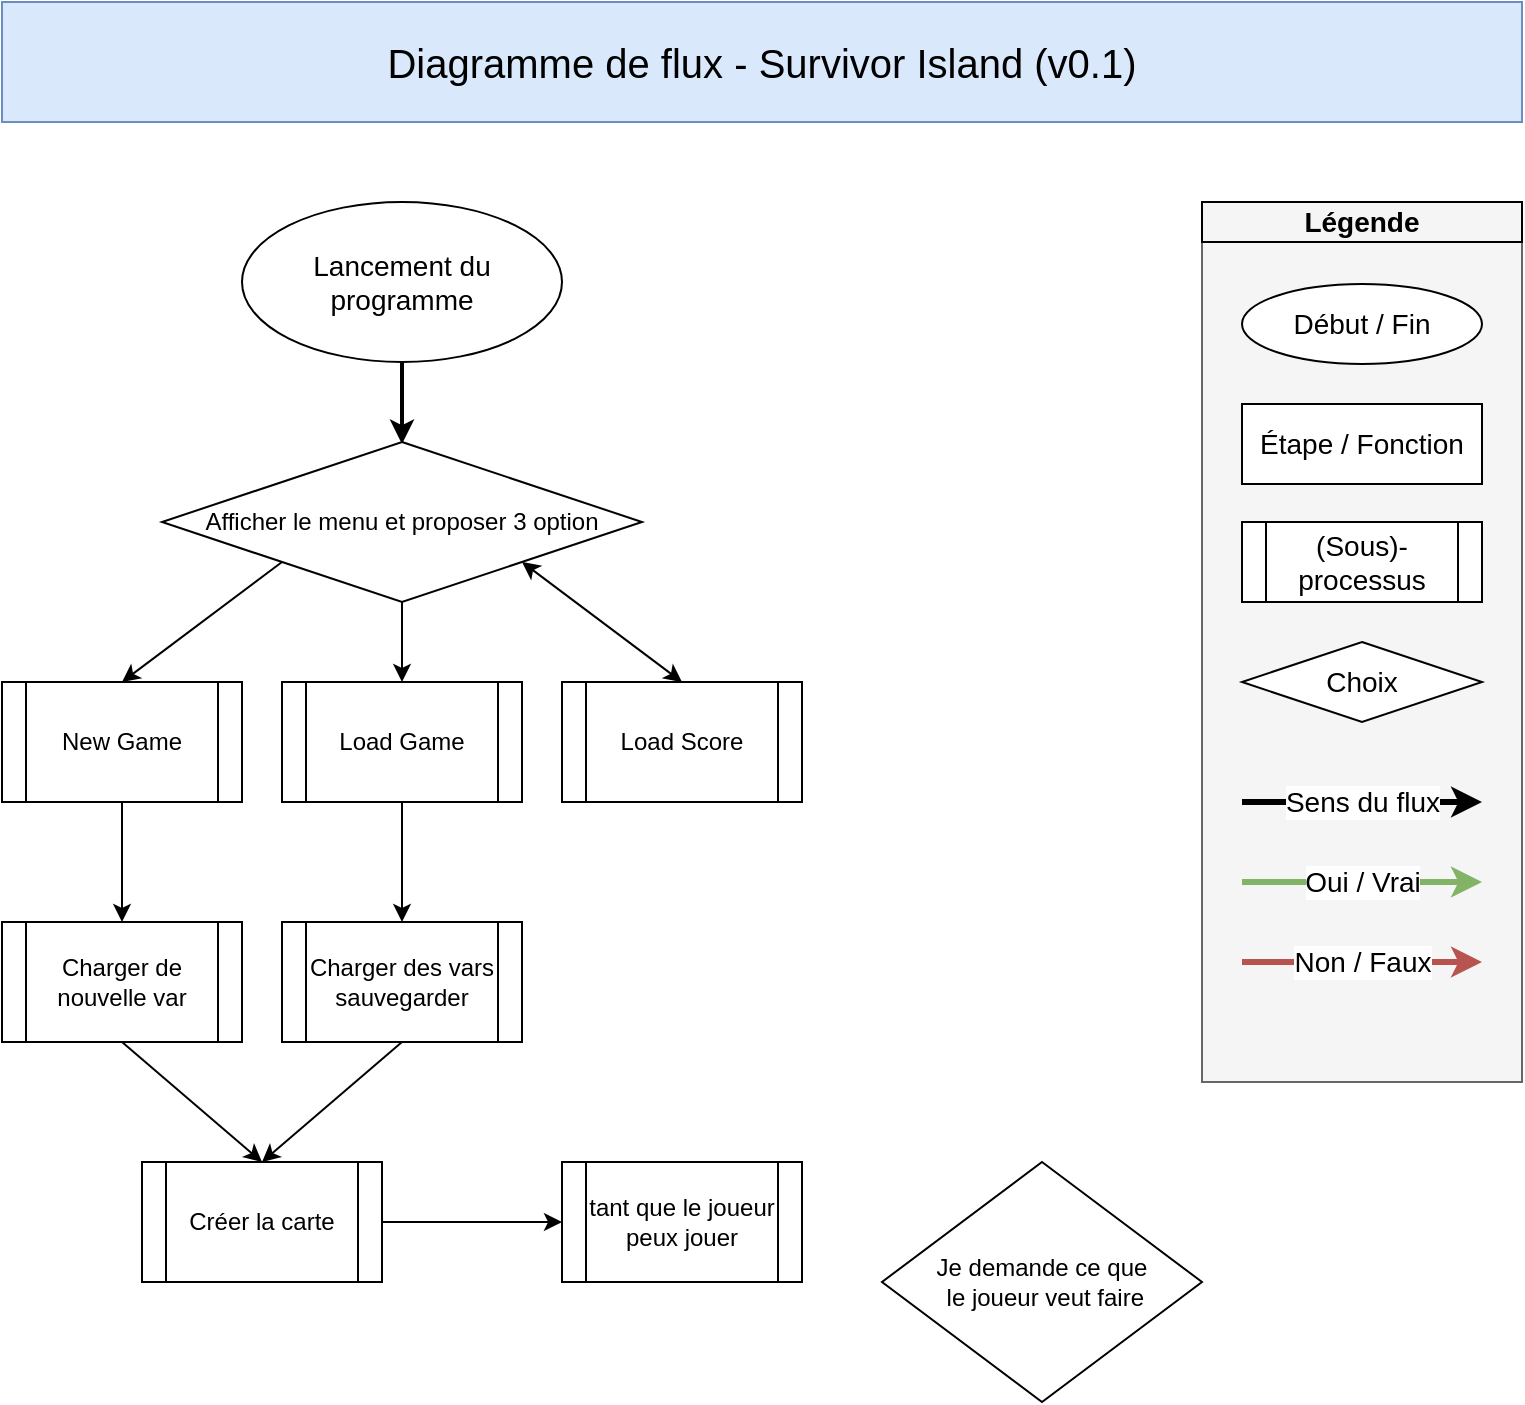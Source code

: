 <mxfile version="13.3.0" type="github" pages="2"><diagram id="AzEIsDcafKTdZ0FQHEe2" name="Main"><mxGraphModel dx="1038" dy="499" grid="1" gridSize="10" guides="1" tooltips="1" connect="1" arrows="1" fold="1" page="1" pageScale="1" pageWidth="827" pageHeight="1169" math="0" shadow="0"><root><mxCell id="0"/><mxCell id="1" parent="0"/><mxCell id="J1IrTUOo9NOY3ZXj8_wb-12" value="" style="rounded=0;whiteSpace=wrap;html=1;fontSize=14;fillColor=#f5f5f5;strokeColor=#666666;fontColor=#333333;" parent="1" vertex="1"><mxGeometry x="640" y="120" width="160" height="440" as="geometry"/></mxCell><mxCell id="J1IrTUOo9NOY3ZXj8_wb-1" value="Diagramme de flux - Survivor Island (v0.1)" style="text;html=1;strokeColor=#6c8ebf;fillColor=#dae8fc;align=center;verticalAlign=middle;whiteSpace=wrap;rounded=0;fontSize=20;" parent="1" vertex="1"><mxGeometry x="40" y="20" width="760" height="60" as="geometry"/></mxCell><mxCell id="J1IrTUOo9NOY3ZXj8_wb-2" value="Début / Fin" style="ellipse;whiteSpace=wrap;html=1;fontSize=14;" parent="1" vertex="1"><mxGeometry x="660" y="161" width="120" height="40" as="geometry"/></mxCell><mxCell id="J1IrTUOo9NOY3ZXj8_wb-3" value="Étape / Fonction" style="rounded=0;whiteSpace=wrap;html=1;fontSize=14;" parent="1" vertex="1"><mxGeometry x="660" y="221" width="120" height="40" as="geometry"/></mxCell><mxCell id="J1IrTUOo9NOY3ZXj8_wb-4" value="Choix" style="rhombus;whiteSpace=wrap;html=1;fontSize=14;" parent="1" vertex="1"><mxGeometry x="660" y="340" width="120" height="40" as="geometry"/></mxCell><mxCell id="J1IrTUOo9NOY3ZXj8_wb-6" value="Sens du flux" style="endArrow=classic;html=1;fontSize=14;strokeWidth=3;" parent="1" edge="1"><mxGeometry width="50" height="50" relative="1" as="geometry"><mxPoint x="660" y="420" as="sourcePoint"/><mxPoint x="780" y="420" as="targetPoint"/></mxGeometry></mxCell><mxCell id="J1IrTUOo9NOY3ZXj8_wb-7" value="&lt;div&gt;Oui / Vrai&lt;/div&gt;" style="endArrow=classic;html=1;fontSize=14;fillColor=#d5e8d4;strokeColor=#82b366;strokeWidth=3;" parent="1" edge="1"><mxGeometry width="50" height="50" relative="1" as="geometry"><mxPoint x="660" y="460" as="sourcePoint"/><mxPoint x="780" y="460" as="targetPoint"/></mxGeometry></mxCell><mxCell id="J1IrTUOo9NOY3ZXj8_wb-11" value="Non / Faux" style="endArrow=classic;html=1;fontSize=14;fillColor=#f8cecc;strokeColor=#b85450;strokeWidth=3;" parent="1" edge="1"><mxGeometry width="50" height="50" relative="1" as="geometry"><mxPoint x="660" y="500" as="sourcePoint"/><mxPoint x="780" y="500" as="targetPoint"/></mxGeometry></mxCell><mxCell id="J1IrTUOo9NOY3ZXj8_wb-13" value="Légende" style="text;html=1;strokeColor=#000000;fillColor=none;align=center;verticalAlign=middle;whiteSpace=wrap;rounded=0;fontSize=14;fontStyle=1" parent="1" vertex="1"><mxGeometry x="640" y="120" width="160" height="20" as="geometry"/></mxCell><mxCell id="J1IrTUOo9NOY3ZXj8_wb-15" value="Lancement du programme" style="ellipse;whiteSpace=wrap;html=1;fontSize=14;" parent="1" vertex="1"><mxGeometry x="160" y="120" width="160" height="80" as="geometry"/></mxCell><mxCell id="J1IrTUOo9NOY3ZXj8_wb-19" value="" style="endArrow=classic;html=1;fontSize=14;strokeWidth=2;exitX=0.5;exitY=1;exitDx=0;exitDy=0;entryX=0.5;entryY=0;entryDx=0;entryDy=0;" parent="1" source="J1IrTUOo9NOY3ZXj8_wb-15" edge="1"><mxGeometry width="50" height="50" relative="1" as="geometry"><mxPoint x="390" y="180.5" as="sourcePoint"/><mxPoint x="240" y="241" as="targetPoint"/></mxGeometry></mxCell><mxCell id="i5pnl8YPn5c8DjLy_5TZ-1" value="(Sous)-processus" style="shape=process;whiteSpace=wrap;html=1;backgroundOutline=1;fontSize=14;" parent="1" vertex="1"><mxGeometry x="660" y="280" width="120" height="40" as="geometry"/></mxCell><mxCell id="OEOKQI-eKIe9LrGtlkYa-2" value="Afficher le menu et proposer 3 option" style="rhombus;whiteSpace=wrap;html=1;" vertex="1" parent="1"><mxGeometry x="120" y="240" width="240" height="80" as="geometry"/></mxCell><mxCell id="OEOKQI-eKIe9LrGtlkYa-3" value="New Game" style="shape=process;whiteSpace=wrap;html=1;backgroundOutline=1;" vertex="1" parent="1"><mxGeometry x="40" y="360" width="120" height="60" as="geometry"/></mxCell><mxCell id="OEOKQI-eKIe9LrGtlkYa-4" value="Load Score" style="shape=process;whiteSpace=wrap;html=1;backgroundOutline=1;" vertex="1" parent="1"><mxGeometry x="320" y="360" width="120" height="60" as="geometry"/></mxCell><mxCell id="OEOKQI-eKIe9LrGtlkYa-5" value="Load Game" style="shape=process;whiteSpace=wrap;html=1;backgroundOutline=1;" vertex="1" parent="1"><mxGeometry x="180" y="360" width="120" height="60" as="geometry"/></mxCell><mxCell id="OEOKQI-eKIe9LrGtlkYa-6" value="" style="endArrow=classic;html=1;exitX=0.5;exitY=1;exitDx=0;exitDy=0;entryX=0.5;entryY=0;entryDx=0;entryDy=0;" edge="1" parent="1" source="OEOKQI-eKIe9LrGtlkYa-2" target="OEOKQI-eKIe9LrGtlkYa-5"><mxGeometry width="50" height="50" relative="1" as="geometry"><mxPoint x="390" y="380" as="sourcePoint"/><mxPoint x="440" y="330" as="targetPoint"/></mxGeometry></mxCell><mxCell id="OEOKQI-eKIe9LrGtlkYa-7" value="" style="endArrow=classic;html=1;entryX=0.5;entryY=0;entryDx=0;entryDy=0;exitX=0;exitY=1;exitDx=0;exitDy=0;" edge="1" parent="1" source="OEOKQI-eKIe9LrGtlkYa-2" target="OEOKQI-eKIe9LrGtlkYa-3"><mxGeometry width="50" height="50" relative="1" as="geometry"><mxPoint x="390" y="380" as="sourcePoint"/><mxPoint x="440" y="330" as="targetPoint"/></mxGeometry></mxCell><mxCell id="OEOKQI-eKIe9LrGtlkYa-8" value="" style="endArrow=classic;startArrow=classic;html=1;entryX=1;entryY=1;entryDx=0;entryDy=0;exitX=0.5;exitY=0;exitDx=0;exitDy=0;" edge="1" parent="1" source="OEOKQI-eKIe9LrGtlkYa-4" target="OEOKQI-eKIe9LrGtlkYa-2"><mxGeometry width="50" height="50" relative="1" as="geometry"><mxPoint x="390" y="380" as="sourcePoint"/><mxPoint x="440" y="330" as="targetPoint"/></mxGeometry></mxCell><mxCell id="OEOKQI-eKIe9LrGtlkYa-9" value="Charger de nouvelle var" style="shape=process;whiteSpace=wrap;html=1;backgroundOutline=1;" vertex="1" parent="1"><mxGeometry x="40" y="480" width="120" height="60" as="geometry"/></mxCell><mxCell id="OEOKQI-eKIe9LrGtlkYa-10" value="Charger des vars sauvegarder" style="shape=process;whiteSpace=wrap;html=1;backgroundOutline=1;" vertex="1" parent="1"><mxGeometry x="180" y="480" width="120" height="60" as="geometry"/></mxCell><mxCell id="OEOKQI-eKIe9LrGtlkYa-11" value="" style="endArrow=classic;html=1;exitX=0.5;exitY=1;exitDx=0;exitDy=0;entryX=0.5;entryY=0;entryDx=0;entryDy=0;" edge="1" parent="1" source="OEOKQI-eKIe9LrGtlkYa-5" target="OEOKQI-eKIe9LrGtlkYa-10"><mxGeometry width="50" height="50" relative="1" as="geometry"><mxPoint x="390" y="580" as="sourcePoint"/><mxPoint x="440" y="530" as="targetPoint"/></mxGeometry></mxCell><mxCell id="OEOKQI-eKIe9LrGtlkYa-12" value="" style="endArrow=classic;html=1;exitX=0.5;exitY=1;exitDx=0;exitDy=0;entryX=0.5;entryY=0;entryDx=0;entryDy=0;" edge="1" parent="1" source="OEOKQI-eKIe9LrGtlkYa-3" target="OEOKQI-eKIe9LrGtlkYa-9"><mxGeometry width="50" height="50" relative="1" as="geometry"><mxPoint x="250" y="430" as="sourcePoint"/><mxPoint x="250" y="490" as="targetPoint"/></mxGeometry></mxCell><mxCell id="OEOKQI-eKIe9LrGtlkYa-13" value="Créer la carte" style="shape=process;whiteSpace=wrap;html=1;backgroundOutline=1;" vertex="1" parent="1"><mxGeometry x="110" y="600" width="120" height="60" as="geometry"/></mxCell><mxCell id="OEOKQI-eKIe9LrGtlkYa-15" value="" style="endArrow=classic;html=1;entryX=0.5;entryY=0;entryDx=0;entryDy=0;exitX=0.5;exitY=1;exitDx=0;exitDy=0;" edge="1" parent="1" source="OEOKQI-eKIe9LrGtlkYa-10" target="OEOKQI-eKIe9LrGtlkYa-13"><mxGeometry width="50" height="50" relative="1" as="geometry"><mxPoint x="390" y="680" as="sourcePoint"/><mxPoint x="440" y="630" as="targetPoint"/></mxGeometry></mxCell><mxCell id="OEOKQI-eKIe9LrGtlkYa-16" value="" style="endArrow=classic;html=1;entryX=0.5;entryY=0;entryDx=0;entryDy=0;exitX=0.5;exitY=1;exitDx=0;exitDy=0;" edge="1" parent="1" source="OEOKQI-eKIe9LrGtlkYa-9" target="OEOKQI-eKIe9LrGtlkYa-13"><mxGeometry width="50" height="50" relative="1" as="geometry"><mxPoint x="250" y="550" as="sourcePoint"/><mxPoint x="180" y="610" as="targetPoint"/></mxGeometry></mxCell><mxCell id="OEOKQI-eKIe9LrGtlkYa-17" value="tant que le joueur peux jouer" style="shape=process;whiteSpace=wrap;html=1;backgroundOutline=1;" vertex="1" parent="1"><mxGeometry x="320" y="600" width="120" height="60" as="geometry"/></mxCell><mxCell id="OEOKQI-eKIe9LrGtlkYa-18" value="" style="endArrow=classic;html=1;exitX=1;exitY=0.5;exitDx=0;exitDy=0;entryX=0;entryY=0.5;entryDx=0;entryDy=0;" edge="1" parent="1" source="OEOKQI-eKIe9LrGtlkYa-13" target="OEOKQI-eKIe9LrGtlkYa-17"><mxGeometry width="50" height="50" relative="1" as="geometry"><mxPoint x="390" y="780" as="sourcePoint"/><mxPoint x="440" y="730" as="targetPoint"/></mxGeometry></mxCell><mxCell id="OEOKQI-eKIe9LrGtlkYa-20" value="Je demande ce que&lt;br&gt;&amp;nbsp;le joueur veut faire" style="rhombus;whiteSpace=wrap;html=1;" vertex="1" parent="1"><mxGeometry x="480" y="600" width="160" height="120" as="geometry"/></mxCell></root></mxGraphModel></diagram><diagram name="DataInitialization" id="Hzd9iCR9h2EO_1jAb71H"><mxGraphModel dx="1038" dy="607" grid="1" gridSize="10" guides="1" tooltips="1" connect="1" arrows="1" fold="1" page="1" pageScale="1" pageWidth="827" pageHeight="1169" math="0" shadow="0"><root><mxCell id="fu7kZ0SEieJU177dOTh--0"/><mxCell id="fu7kZ0SEieJU177dOTh--1" parent="fu7kZ0SEieJU177dOTh--0"/><mxCell id="fu7kZ0SEieJU177dOTh--2" value="" style="rounded=0;whiteSpace=wrap;html=1;fontSize=14;fillColor=#f5f5f5;strokeColor=#666666;fontColor=#333333;" vertex="1" parent="fu7kZ0SEieJU177dOTh--1"><mxGeometry x="640" y="120" width="160" height="440" as="geometry"/></mxCell><mxCell id="fu7kZ0SEieJU177dOTh--3" value="Diagramme de flux - Le petit train robot&lt;br&gt;Initialisation des données" style="text;html=1;strokeColor=#6c8ebf;fillColor=#dae8fc;align=center;verticalAlign=middle;whiteSpace=wrap;rounded=0;fontSize=20;" vertex="1" parent="fu7kZ0SEieJU177dOTh--1"><mxGeometry x="40" y="20" width="760" height="60" as="geometry"/></mxCell><mxCell id="fu7kZ0SEieJU177dOTh--4" value="Début / Fin" style="ellipse;whiteSpace=wrap;html=1;fontSize=14;" vertex="1" parent="fu7kZ0SEieJU177dOTh--1"><mxGeometry x="660" y="161" width="120" height="40" as="geometry"/></mxCell><mxCell id="fu7kZ0SEieJU177dOTh--5" value="Étape / Fonction" style="rounded=0;whiteSpace=wrap;html=1;fontSize=14;" vertex="1" parent="fu7kZ0SEieJU177dOTh--1"><mxGeometry x="660" y="221" width="120" height="40" as="geometry"/></mxCell><mxCell id="fu7kZ0SEieJU177dOTh--6" value="Choix" style="rhombus;whiteSpace=wrap;html=1;fontSize=14;" vertex="1" parent="fu7kZ0SEieJU177dOTh--1"><mxGeometry x="660" y="340" width="120" height="40" as="geometry"/></mxCell><mxCell id="fu7kZ0SEieJU177dOTh--7" value="Sens du flux" style="endArrow=classic;html=1;fontSize=14;strokeWidth=3;" edge="1" parent="fu7kZ0SEieJU177dOTh--1"><mxGeometry width="50" height="50" relative="1" as="geometry"><mxPoint x="660" y="420" as="sourcePoint"/><mxPoint x="780" y="420" as="targetPoint"/></mxGeometry></mxCell><mxCell id="fu7kZ0SEieJU177dOTh--8" value="&lt;div&gt;Oui / Vrai&lt;/div&gt;" style="endArrow=classic;html=1;fontSize=14;fillColor=#d5e8d4;strokeColor=#82b366;strokeWidth=3;" edge="1" parent="fu7kZ0SEieJU177dOTh--1"><mxGeometry width="50" height="50" relative="1" as="geometry"><mxPoint x="660" y="460" as="sourcePoint"/><mxPoint x="780" y="460" as="targetPoint"/></mxGeometry></mxCell><mxCell id="fu7kZ0SEieJU177dOTh--9" value="Non / Faux" style="endArrow=classic;html=1;fontSize=14;fillColor=#f8cecc;strokeColor=#b85450;strokeWidth=3;" edge="1" parent="fu7kZ0SEieJU177dOTh--1"><mxGeometry width="50" height="50" relative="1" as="geometry"><mxPoint x="660" y="500" as="sourcePoint"/><mxPoint x="780" y="500" as="targetPoint"/></mxGeometry></mxCell><mxCell id="fu7kZ0SEieJU177dOTh--10" value="Légende" style="text;html=1;strokeColor=#000000;fillColor=none;align=center;verticalAlign=middle;whiteSpace=wrap;rounded=0;fontSize=14;fontStyle=1" vertex="1" parent="fu7kZ0SEieJU177dOTh--1"><mxGeometry x="640" y="120" width="160" height="20" as="geometry"/></mxCell><mxCell id="fu7kZ0SEieJU177dOTh--11" value="Entrée dans&lt;br&gt;le processus" style="ellipse;whiteSpace=wrap;html=1;fontSize=14;" vertex="1" parent="fu7kZ0SEieJU177dOTh--1"><mxGeometry x="40" y="120" width="160" height="80" as="geometry"/></mxCell><mxCell id="fu7kZ0SEieJU177dOTh--12" value="Demander la longueur&lt;br&gt;de la voie ferrée&lt;br&gt;&lt;b&gt;RailroadLength&lt;/b&gt;" style="rounded=0;whiteSpace=wrap;html=1;fontSize=14;" vertex="1" parent="fu7kZ0SEieJU177dOTh--1"><mxGeometry x="40" y="241" width="160" height="79" as="geometry"/></mxCell><mxCell id="fu7kZ0SEieJU177dOTh--13" style="edgeStyle=orthogonalEdgeStyle;rounded=0;orthogonalLoop=1;jettySize=auto;html=1;exitX=0.5;exitY=1;exitDx=0;exitDy=0;entryX=0.5;entryY=0;entryDx=0;entryDy=0;strokeWidth=2;fontSize=14;" edge="1" parent="fu7kZ0SEieJU177dOTh--1" target="fu7kZ0SEieJU177dOTh--31" source="fu7kZ0SEieJU177dOTh--30"><mxGeometry relative="1" as="geometry"><mxPoint x="120" y="559" as="sourcePoint"/><mxPoint x="120" y="600" as="targetPoint"/></mxGeometry></mxCell><mxCell id="fu7kZ0SEieJU177dOTh--14" value="" style="endArrow=classic;html=1;fontSize=14;strokeWidth=2;exitX=0.5;exitY=1;exitDx=0;exitDy=0;entryX=0.5;entryY=0;entryDx=0;entryDy=0;" edge="1" parent="fu7kZ0SEieJU177dOTh--1" source="fu7kZ0SEieJU177dOTh--11" target="fu7kZ0SEieJU177dOTh--12"><mxGeometry width="50" height="50" relative="1" as="geometry"><mxPoint x="270" y="180.5" as="sourcePoint"/><mxPoint x="390" y="180.5" as="targetPoint"/></mxGeometry></mxCell><mxCell id="fu7kZ0SEieJU177dOTh--15" value="" style="endArrow=classic;html=1;fontSize=14;strokeWidth=2;exitX=0.5;exitY=1;exitDx=0;exitDy=0;entryX=0.5;entryY=0;entryDx=0;entryDy=0;" edge="1" parent="fu7kZ0SEieJU177dOTh--1" source="fu7kZ0SEieJU177dOTh--12" target="fu7kZ0SEieJU177dOTh--29"><mxGeometry width="50" height="50" relative="1" as="geometry"><mxPoint x="119.5" y="321" as="sourcePoint"/><mxPoint x="120" y="360" as="targetPoint"/></mxGeometry></mxCell><mxCell id="fu7kZ0SEieJU177dOTh--16" value="" style="endArrow=classic;html=1;strokeWidth=2;fontSize=14;exitX=0.5;exitY=1;exitDx=0;exitDy=0;entryX=0.5;entryY=0;entryDx=0;entryDy=0;" edge="1" parent="fu7kZ0SEieJU177dOTh--1" target="fu7kZ0SEieJU177dOTh--30"><mxGeometry width="50" height="50" relative="1" as="geometry"><mxPoint x="120" y="440" as="sourcePoint"/><mxPoint x="120" y="480" as="targetPoint"/></mxGeometry></mxCell><mxCell id="fu7kZ0SEieJU177dOTh--17" style="edgeStyle=orthogonalEdgeStyle;rounded=0;orthogonalLoop=1;jettySize=auto;html=1;exitX=0.5;exitY=1;exitDx=0;exitDy=0;entryX=0.5;entryY=0;entryDx=0;entryDy=0;strokeWidth=2;fontSize=14;" edge="1" parent="fu7kZ0SEieJU177dOTh--1" target="fu7kZ0SEieJU177dOTh--33"><mxGeometry relative="1" as="geometry"><mxPoint x="120" y="680" as="sourcePoint"/><mxPoint x="120" y="720" as="targetPoint"/></mxGeometry></mxCell><mxCell id="fu7kZ0SEieJU177dOTh--20" style="edgeStyle=orthogonalEdgeStyle;rounded=0;orthogonalLoop=1;jettySize=auto;html=1;exitX=0.5;exitY=1;exitDx=0;exitDy=0;entryX=0.5;entryY=0;entryDx=0;entryDy=0;strokeWidth=2;fontSize=14;" edge="1" parent="fu7kZ0SEieJU177dOTh--1" source="fu7kZ0SEieJU177dOTh--37" target="fu7kZ0SEieJU177dOTh--23"><mxGeometry relative="1" as="geometry"><mxPoint x="120" y="959" as="sourcePoint"/></mxGeometry></mxCell><mxCell id="fu7kZ0SEieJU177dOTh--23" value="Fin du processus&lt;br&gt;(retour)" style="ellipse;whiteSpace=wrap;html=1;fontSize=14;" vertex="1" parent="fu7kZ0SEieJU177dOTh--1"><mxGeometry x="40" y="1080" width="160" height="80" as="geometry"/></mxCell><mxCell id="fu7kZ0SEieJU177dOTh--24" value="(Sous)-processus" style="shape=process;whiteSpace=wrap;html=1;backgroundOutline=1;fontSize=14;" vertex="1" parent="fu7kZ0SEieJU177dOTh--1"><mxGeometry x="660" y="280" width="120" height="40" as="geometry"/></mxCell><mxCell id="fu7kZ0SEieJU177dOTh--29" value="Placer le garage&lt;br&gt;et l'entrepôt sur&lt;br&gt;la voie ferrée" style="rounded=0;whiteSpace=wrap;html=1;fontSize=14;" vertex="1" parent="fu7kZ0SEieJU177dOTh--1"><mxGeometry x="40" y="360" width="160" height="79" as="geometry"/></mxCell><mxCell id="fu7kZ0SEieJU177dOTh--30" value="Demander le nombre&lt;br&gt;de lors de caisses de marchandise&lt;br&gt;&lt;b&gt;CrateBatchNumber&lt;/b&gt;" style="rounded=0;whiteSpace=wrap;html=1;fontSize=14;" vertex="1" parent="fu7kZ0SEieJU177dOTh--1"><mxGeometry x="40" y="481" width="160" height="79" as="geometry"/></mxCell><mxCell id="fu7kZ0SEieJU177dOTh--31" value="Pour chaque lot de caisses, déterminer le nombre de caisses et les placer sur la voie" style="rounded=0;whiteSpace=wrap;html=1;fontSize=14;" vertex="1" parent="fu7kZ0SEieJU177dOTh--1"><mxGeometry x="40" y="600" width="160" height="79" as="geometry"/></mxCell><mxCell id="fu7kZ0SEieJU177dOTh--36" style="edgeStyle=orthogonalEdgeStyle;rounded=0;orthogonalLoop=1;jettySize=auto;html=1;exitX=0.5;exitY=1;exitDx=0;exitDy=0;entryX=0.5;entryY=0;entryDx=0;entryDy=0;fontSize=14;strokeWidth=2;" edge="1" parent="fu7kZ0SEieJU177dOTh--1" source="fu7kZ0SEieJU177dOTh--33" target="fu7kZ0SEieJU177dOTh--35"><mxGeometry relative="1" as="geometry"/></mxCell><mxCell id="fu7kZ0SEieJU177dOTh--33" value="Demander le nombre&lt;br&gt;de stations d'énergie&lt;br&gt;&lt;b&gt;EnergyPodNumber&lt;/b&gt;" style="rounded=0;whiteSpace=wrap;html=1;fontSize=14;" vertex="1" parent="fu7kZ0SEieJU177dOTh--1"><mxGeometry x="40" y="720" width="160" height="79" as="geometry"/></mxCell><mxCell id="fu7kZ0SEieJU177dOTh--38" style="edgeStyle=orthogonalEdgeStyle;rounded=0;orthogonalLoop=1;jettySize=auto;html=1;exitX=0.5;exitY=1;exitDx=0;exitDy=0;entryX=0.5;entryY=0;entryDx=0;entryDy=0;strokeWidth=2;fontSize=14;" edge="1" parent="fu7kZ0SEieJU177dOTh--1" source="fu7kZ0SEieJU177dOTh--35" target="fu7kZ0SEieJU177dOTh--37"><mxGeometry relative="1" as="geometry"/></mxCell><mxCell id="fu7kZ0SEieJU177dOTh--35" value="Demander les consommations&lt;br&gt;d'énergie&lt;br&gt;&lt;b&gt;EnergyConsumptionBy...&lt;/b&gt;" style="rounded=0;whiteSpace=wrap;html=1;fontSize=14;" vertex="1" parent="fu7kZ0SEieJU177dOTh--1"><mxGeometry x="40" y="840" width="160" height="79" as="geometry"/></mxCell><mxCell id="fu7kZ0SEieJU177dOTh--37" value="Placer les éléments&lt;br&gt;sur les rails" style="rounded=0;whiteSpace=wrap;html=1;fontSize=14;" vertex="1" parent="fu7kZ0SEieJU177dOTh--1"><mxGeometry x="40" y="961" width="160" height="79" as="geometry"/></mxCell></root></mxGraphModel></diagram></mxfile>